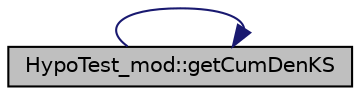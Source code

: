digraph "HypoTest_mod::getCumDenKS"
{
 // LATEX_PDF_SIZE
  edge [fontname="Helvetica",fontsize="10",labelfontname="Helvetica",labelfontsize="10"];
  node [fontname="Helvetica",fontsize="10",shape=record];
  rankdir="LR";
  Node1 [label="HypoTest_mod::getCumDenKS",height=0.2,width=0.4,color="black", fillcolor="grey75", style="filled", fontcolor="black",tooltip="Return the Kolmogorov–Smirnov (KS) Cumulative Density Function (CDF) for the input score z."];
  Node1 -> Node1 [color="midnightblue",fontsize="10",style="solid",fontname="Helvetica"];
}
